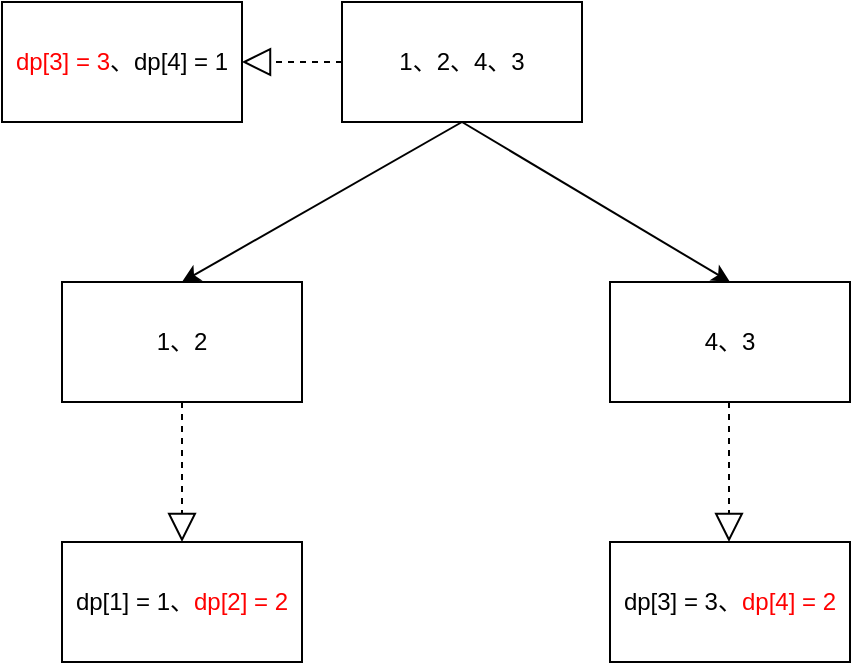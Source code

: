 <mxfile version="21.1.4" type="github">
  <diagram name="第 1 页" id="gcG0bTDZRvVNro1CGcHu">
    <mxGraphModel dx="2074" dy="1116" grid="1" gridSize="10" guides="1" tooltips="1" connect="1" arrows="1" fold="1" page="1" pageScale="1" pageWidth="827" pageHeight="1169" math="0" shadow="0">
      <root>
        <mxCell id="0" />
        <mxCell id="1" parent="0" />
        <mxCell id="PwxZ7v2_Py_s7yW-o3Jw-1" value="1、2、4、3" style="rounded=0;whiteSpace=wrap;html=1;" vertex="1" parent="1">
          <mxGeometry x="280" y="270" width="120" height="60" as="geometry" />
        </mxCell>
        <mxCell id="PwxZ7v2_Py_s7yW-o3Jw-2" value="1、2" style="rounded=0;whiteSpace=wrap;html=1;" vertex="1" parent="1">
          <mxGeometry x="140" y="410" width="120" height="60" as="geometry" />
        </mxCell>
        <mxCell id="PwxZ7v2_Py_s7yW-o3Jw-3" value="4、3" style="rounded=0;whiteSpace=wrap;html=1;" vertex="1" parent="1">
          <mxGeometry x="414" y="410" width="120" height="60" as="geometry" />
        </mxCell>
        <mxCell id="PwxZ7v2_Py_s7yW-o3Jw-6" value="" style="endArrow=classic;html=1;rounded=0;exitX=0.5;exitY=1;exitDx=0;exitDy=0;entryX=0.5;entryY=0;entryDx=0;entryDy=0;" edge="1" parent="1" source="PwxZ7v2_Py_s7yW-o3Jw-1" target="PwxZ7v2_Py_s7yW-o3Jw-2">
          <mxGeometry width="50" height="50" relative="1" as="geometry">
            <mxPoint x="390" y="590" as="sourcePoint" />
            <mxPoint x="440" y="540" as="targetPoint" />
          </mxGeometry>
        </mxCell>
        <mxCell id="PwxZ7v2_Py_s7yW-o3Jw-7" value="" style="endArrow=classic;html=1;rounded=0;exitX=0.5;exitY=1;exitDx=0;exitDy=0;entryX=0.5;entryY=0;entryDx=0;entryDy=0;" edge="1" parent="1" source="PwxZ7v2_Py_s7yW-o3Jw-1" target="PwxZ7v2_Py_s7yW-o3Jw-3">
          <mxGeometry width="50" height="50" relative="1" as="geometry">
            <mxPoint x="350" y="340" as="sourcePoint" />
            <mxPoint x="210" y="420" as="targetPoint" />
          </mxGeometry>
        </mxCell>
        <mxCell id="PwxZ7v2_Py_s7yW-o3Jw-9" value="" style="endArrow=block;dashed=1;endFill=0;endSize=12;html=1;rounded=0;exitX=0.5;exitY=1;exitDx=0;exitDy=0;" edge="1" parent="1" source="PwxZ7v2_Py_s7yW-o3Jw-2" target="PwxZ7v2_Py_s7yW-o3Jw-10">
          <mxGeometry width="160" relative="1" as="geometry">
            <mxPoint x="330" y="570" as="sourcePoint" />
            <mxPoint x="200" y="550" as="targetPoint" />
          </mxGeometry>
        </mxCell>
        <mxCell id="PwxZ7v2_Py_s7yW-o3Jw-10" value="dp[1] = 1、&lt;font color=&quot;#ff0000&quot;&gt;dp[2] = 2&lt;/font&gt;" style="rounded=0;whiteSpace=wrap;html=1;" vertex="1" parent="1">
          <mxGeometry x="140" y="540" width="120" height="60" as="geometry" />
        </mxCell>
        <mxCell id="PwxZ7v2_Py_s7yW-o3Jw-11" value="&lt;span style=&quot;border-color: var(--border-color);&quot;&gt;dp[3] = 3&lt;/span&gt;、&lt;font color=&quot;#ff0000&quot;&gt;dp[4] = 2&lt;/font&gt;" style="rounded=0;whiteSpace=wrap;html=1;" vertex="1" parent="1">
          <mxGeometry x="414" y="540" width="120" height="60" as="geometry" />
        </mxCell>
        <mxCell id="PwxZ7v2_Py_s7yW-o3Jw-12" value="" style="endArrow=block;dashed=1;endFill=0;endSize=12;html=1;rounded=0;exitX=0.5;exitY=1;exitDx=0;exitDy=0;" edge="1" parent="1">
          <mxGeometry width="160" relative="1" as="geometry">
            <mxPoint x="473.5" y="470" as="sourcePoint" />
            <mxPoint x="473.5" y="540" as="targetPoint" />
          </mxGeometry>
        </mxCell>
        <mxCell id="PwxZ7v2_Py_s7yW-o3Jw-13" value="&lt;font color=&quot;#ff0000&quot;&gt;dp[3] = 3&lt;/font&gt;、dp[4] = 1" style="rounded=0;whiteSpace=wrap;html=1;" vertex="1" parent="1">
          <mxGeometry x="110" y="270" width="120" height="60" as="geometry" />
        </mxCell>
        <mxCell id="PwxZ7v2_Py_s7yW-o3Jw-14" value="" style="endArrow=block;dashed=1;endFill=0;endSize=12;html=1;rounded=0;exitX=0;exitY=0.5;exitDx=0;exitDy=0;entryX=1;entryY=0.5;entryDx=0;entryDy=0;" edge="1" parent="1" source="PwxZ7v2_Py_s7yW-o3Jw-1" target="PwxZ7v2_Py_s7yW-o3Jw-13">
          <mxGeometry width="160" relative="1" as="geometry">
            <mxPoint x="240" y="240" as="sourcePoint" />
            <mxPoint x="240" y="310" as="targetPoint" />
          </mxGeometry>
        </mxCell>
      </root>
    </mxGraphModel>
  </diagram>
</mxfile>
